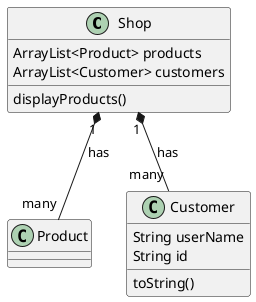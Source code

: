 @startuml
Shop "1" *-- "many" Product : has
Shop "1" *-- "many" Customer : has

Shop : ArrayList<Product> products
Shop : ArrayList<Customer> customers
Shop : displayProducts()

Customer : String userName
Customer : String id
Customer : toString()
@enduml